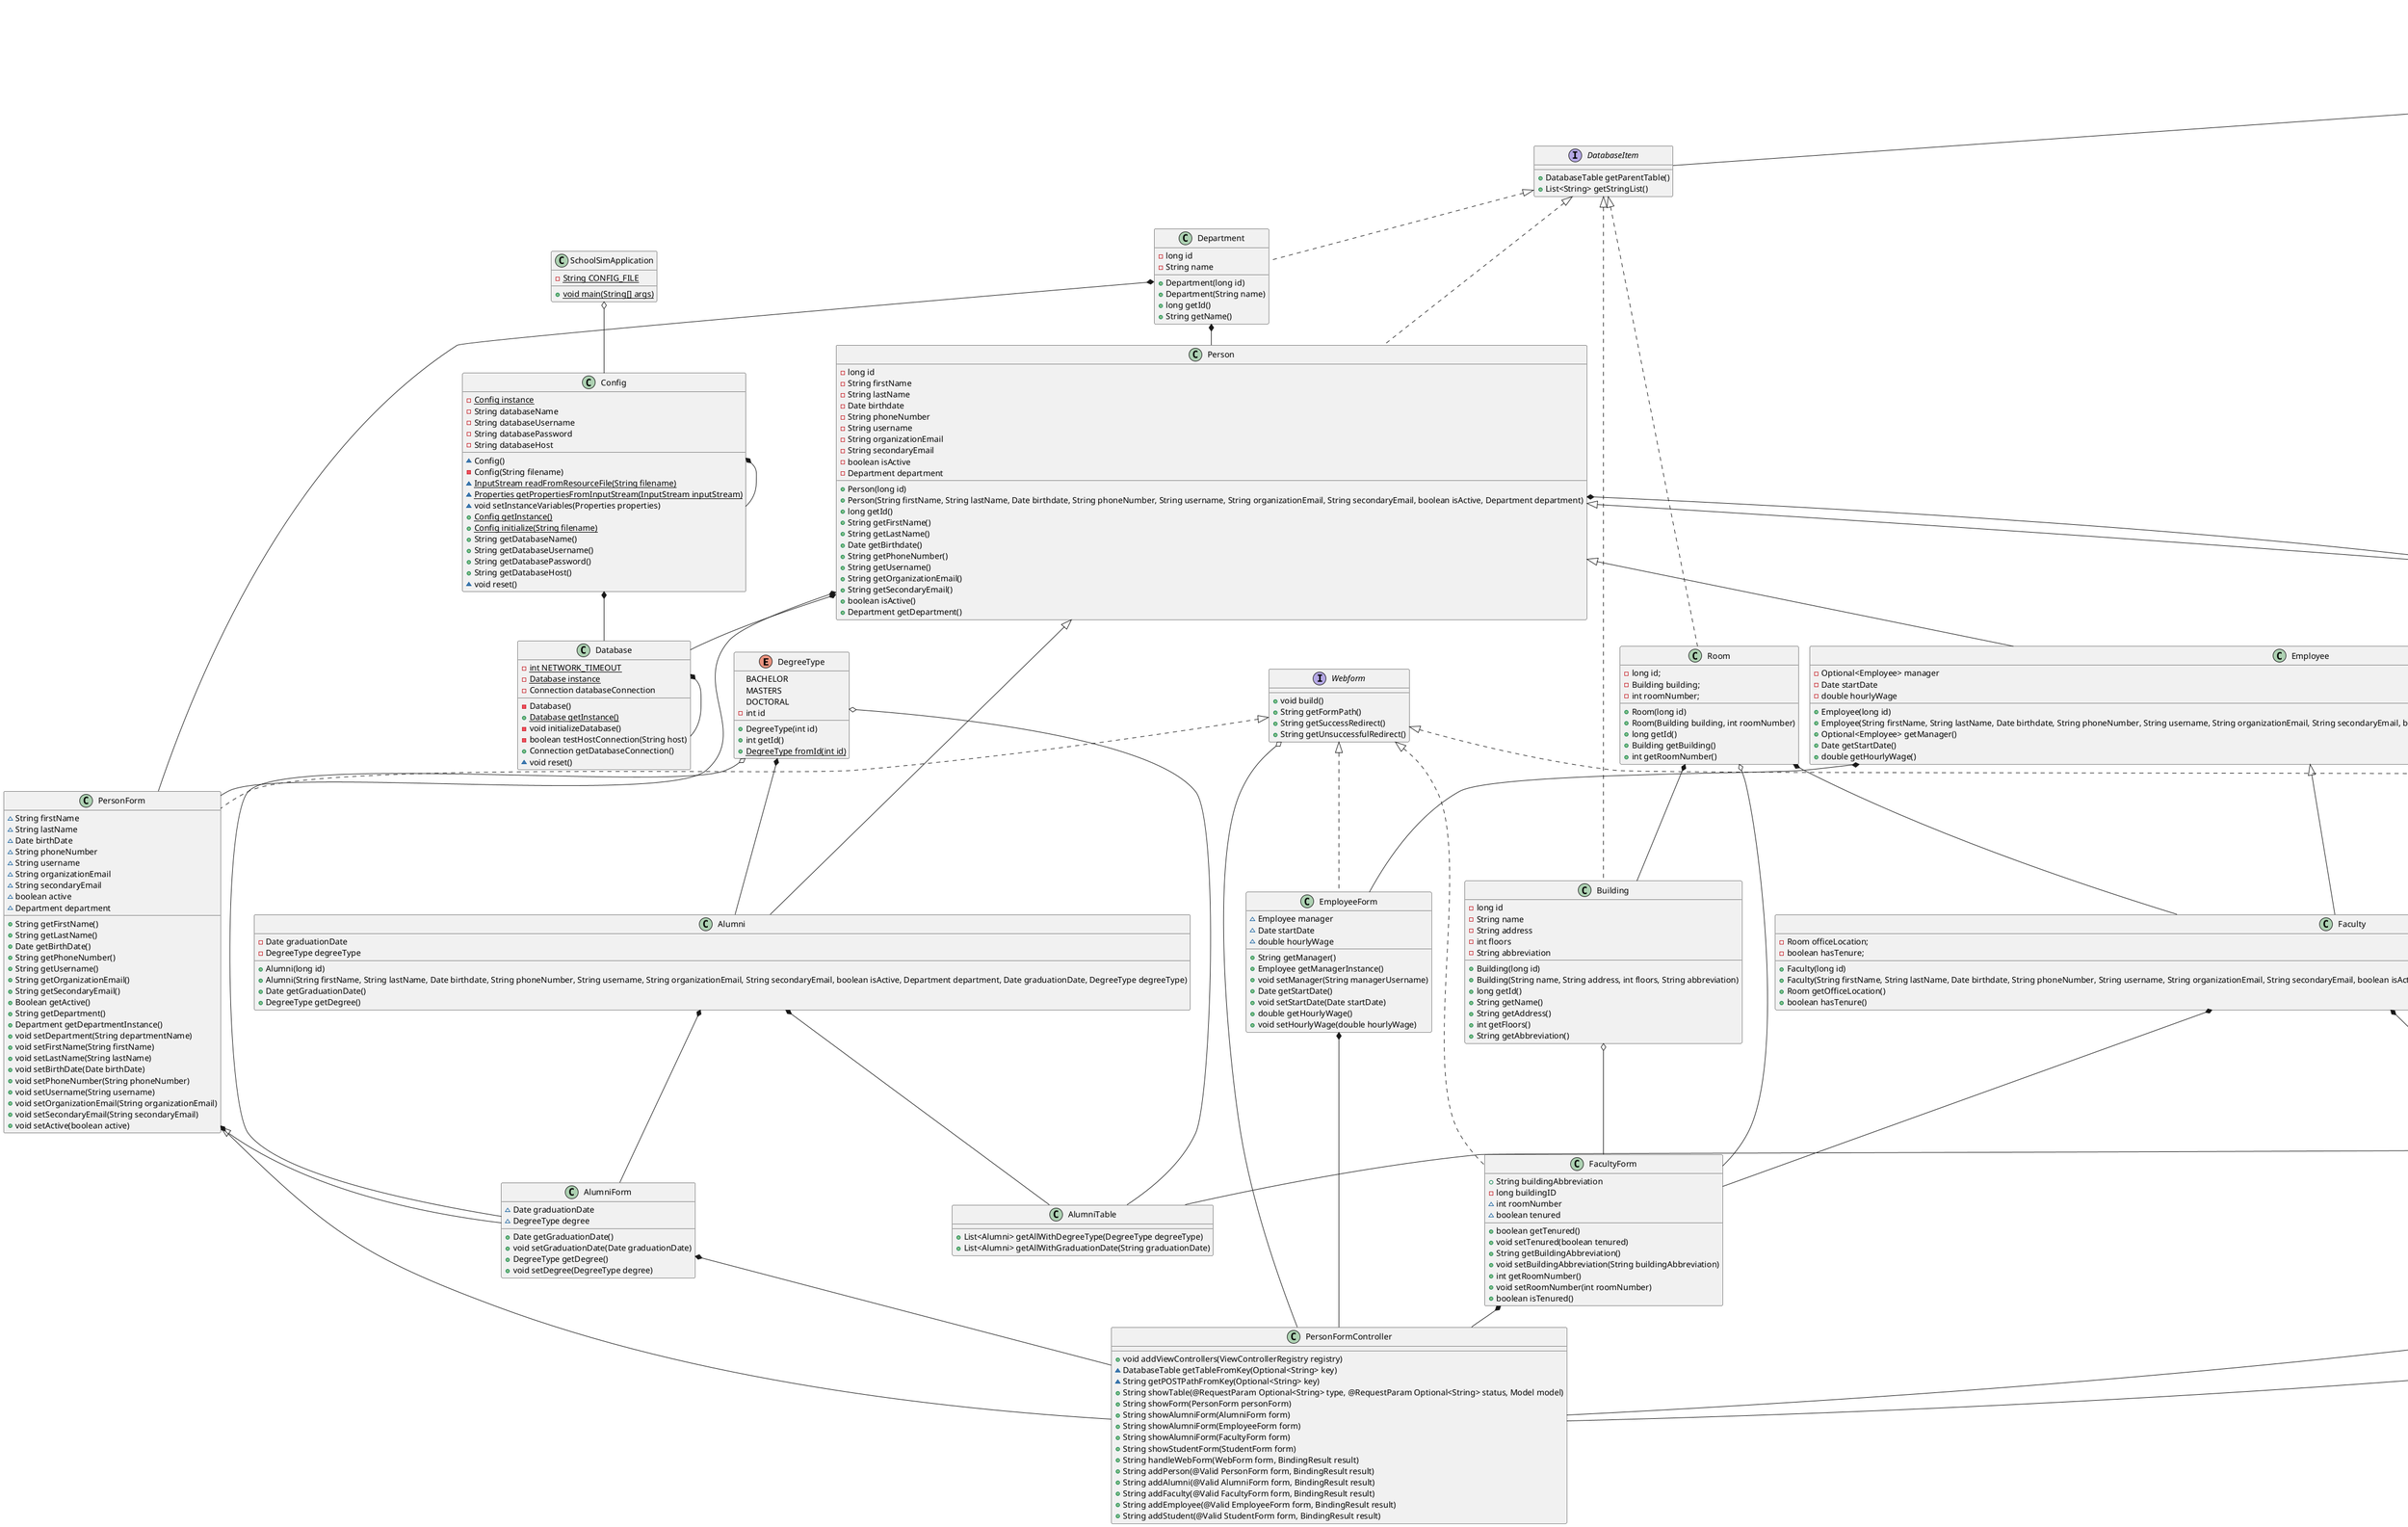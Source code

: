 @startuml
!pragma layout smetana
'https://plantuml.com/class-diagram

enum DegreeType {
BACHELOR
MASTERS
DOCTORAL
-int id
+DegreeType(int id)
+int getId()
+{static}DegreeType fromId(int id)
}
DegreeType *-- Alumni

enum Grade {
FRESHMAN
SOPHOMORE
JUNIOR
SENIOR
GRADUATE
DOCTORAL
-int id
+Grade(int id)
+int getId()
+{static}Grade fromId(int id)
}
Grade *-- Student

interface DatabaseItem {
+DatabaseTable getParentTable()
+List<String> getStringList()
}

interface DatabaseTable {
    +{static}int PAGE_SIZE
    +String getTableName()
    +long getCountTableRows()
    +List<String> getColumnNames()
}

interface Webform {
+void build()
+String getFormPath()
+String getSuccessRedirect()
+String getUnsuccessfulRedirect()
}

class Alumni extends Person {
    -Date graduationDate
    -DegreeType degreeType

    +Alumni(long id)
    +Alumni(String firstName, String lastName, Date birthdate, String phoneNumber, String username, String organizationEmail, String secondaryEmail, boolean isActive, Department department, Date graduationDate, DegreeType degreeType)
    +Date getGraduationDate()
    +DegreeType getDegree()
}

class Building implements DatabaseItem {
    -long id
    -String name
    -String address
    -int floors
    -String abbreviation

    +Building(long id)
    +Building(String name, String address, int floors, String abbreviation)
    +long getId()
    +String getName()
    +String getAddress()
    +int getFloors()
    +String getAbbreviation()
}

class Department implements DatabaseItem {
    -long id
    -String name

    +Department(long id)
    +Department(String name)
    +long getId()
    +String getName()
}
Department *-- Person

class Employee extends Person {
    -Optional<Employee> manager
    -Date startDate
    -double hourlyWage

    +Employee(long id)
    +Employee(String firstName, String lastName, Date birthdate, String phoneNumber, String username, String organizationEmail, String secondaryEmail, boolean isActive, Department department, Date startDate, double hourlyWage, Employee manager)
    +Optional<Employee> getManager()
    +Date getStartDate()
    +double getHourlyWage()
}

class Faculty extends Employee {
    -Room officeLocation;
    -boolean hasTenure;

    +Faculty(long id)
    +Faculty(String firstName, String lastName, Date birthdate, String phoneNumber, String username, String organizationEmail, String secondaryEmail, boolean isActive, Department department, Date startDate, double hourlyWage, Employee manager, Room officeLocation, boolean hasTenure)
    +Room getOfficeLocation()
    +boolean hasTenure()
}

class Person implements DatabaseItem {
    - long id
    - String firstName
    - String lastName
    - Date birthdate
    - String phoneNumber
    - String username
    - String organizationEmail
    - String secondaryEmail
    - boolean isActive
    - Department department

    +Person(long id)
    +Person(String firstName, String lastName, Date birthdate, String phoneNumber, String username, String organizationEmail, String secondaryEmail, boolean isActive, Department department)
    +long getId()
    +String getFirstName()
    +String getLastName()
    +Date getBirthdate()
    +String getPhoneNumber()
    +String getUsername()
    +String getOrganizationEmail()
    +String getSecondaryEmail()
    +boolean isActive()
    +Department getDepartment()
}
Person *-- Database

class Room implements DatabaseItem {
     -long id;
     -Building building;
     -int roomNumber;

     +Room(long id)
     +Room(Building building, int roomNumber)
     +long getId()
     +Building getBuilding()
     +int getRoomNumber()
}
Room *-- Faculty
Room *-- Building

class Student extends Person {
    -String major;
    -Grade grade;

    +Student(long id)
    +Student(String firstName, String lastName, Date birthdate, String phoneNumber, String username, String organizationEmail, String secondaryEmail, boolean isActive, Department department, String major, Grade grade)
    +String getMajor()
    +Grade getGrade()
}

class Config {
    -{static} Config instance
    -String databaseName
    -String databaseUsername
    -String databasePassword
    -String databaseHost

    ~Config()
    -Config(String filename)
    ~{static}InputStream readFromResourceFile(String filename)
    ~{static}Properties getPropertiesFromInputStream(InputStream inputStream)
    ~void setInstanceVariables(Properties properties)
    +{static}Config getInstance()
    +{static}Config initialize(String filename)
    +String getDatabaseName()
    +String getDatabaseUsername()
    +String getDatabasePassword()
    +String getDatabaseHost()
    ~void reset()
}
Config *-- Config
Config *-- Database

class Database {
 -{static} int NETWORK_TIMEOUT
 -{static} Database instance
 -Connection databaseConnection

 -Database()
 +{static} Database getInstance()
 -void initializeDatabase()
 -boolean testHostConnection(String host)
 +Connection getDatabaseConnection()
 ~void reset()
}
Database *-- Database


class SchoolSimApplication {
  -{static} String CONFIG_FILE

  +{static} void main(String[] args)
}
SchoolSimApplication o-- Config

abstract class AbstractTable implements DatabaseTable {
    #List<DatabaseItem> getPagedResultSet(int pageNumber, Function<? super Long, ? extends DatabaseItem> idConstructor)
    #{static} void deleteWithId(long id, String tableName)
    +{abstract} void deleteFromDatabase(long id)
}

class AlumniTable extends AbstractTable {
    +List<Alumni> getAllWithDegreeType(DegreeType degreeType)
    +List<Alumni> getAllWithGraduationDate(String graduationDate)
}
Alumni *-- AlumniTable
DegreeType o-- AlumniTable

class EmployeeTable extends AbstractTable {
    +List<Employee> getAllWithStartDate(String startDate)
    +List<Employee> getAllWithHourlyWage(String hourlyWage)
    +List<Employee> getAllWithMangerID(String managerID)
}
Employee *-- EmployeeTable

class FacultyTable extends AbstractTable {
    +List<Faculty> getAllByOfficeLocation(String officeLocation)
    +List<Faculty> getAllWithTenure()
    +List<Faculty> getAllWithNoTenure()
}
Faculty *-- FacultyTable

class PersonTable extends AbstractTable {
    +List<Person> getAllWithFirstName(String firstName)
    +List<Person> getAllWithLastName(String lastName)
    +List<Person> getAllWithPhoneNumber(String phoneNumber)
    +Optional<Person> getByUsername(String username)
    +Optional<Person> getByOrganizationEmail(String organizationEmail)
    +Optional<Person> getBySecondaryEmail(String secondaryEmail)
    +List<Person> getActivePeople()
    +List<Person> getInactivePeople()
    +List<DatabaseItem> getAllPaged(int pageNumber)
}
Person *-- PersonTable

class StudentTable extends AbstractTable {
    +List<Student> getAllWithMajor(String major)
    +List<Student> getAllInGrade(Grade grade)
}
Grade o-- StudentTable
Student *-- StudentTable

class DashboardController {
    +String renderDashboard(Model model)
}
TableVisualizer *-- DashboardController
DatabaseTable o-- DashboardController

class OrganizationFormController {
    +void addViewControllers(ViewControllerRegistry registry)
    ~DatabaseTable getTableFromKey(Optional<String> key)
    +String form(@RequestParam Optional<String> type, Model model)
}
TableVisualizer *-- OrganizationFormController

class PersonFormController {
    +void addViewControllers(ViewControllerRegistry registry)
    ~DatabaseTable getTableFromKey(Optional<String> key)
    ~String getPOSTPathFromKey(Optional<String> key)
    +String showTable(@RequestParam Optional<String> type, @RequestParam Optional<String> status, Model model)
    +String showForm(PersonForm personForm)
    +String showAlumniForm(AlumniForm form)
    +String showAlumniForm(EmployeeForm form)
    +String showAlumniForm(FacultyForm form)
    +String showStudentForm(StudentForm form)
    +String handleWebForm(WebForm form, BindingResult result)
    +String addPerson(@Valid PersonForm form, BindingResult result)
    +String addAlumni(@Valid AlumniForm form, BindingResult result)
    +String addFaculty(@Valid FacultyForm form, BindingResult result)
    +String addEmployee(@Valid EmployeeForm form, BindingResult result)
    +String addStudent(@Valid StudentForm form, BindingResult result)
}
TableVisualizer *-- PersonFormController
PersonForm *-- PersonFormController
AlumniForm *-- PersonFormController
EmployeeForm *-- PersonFormController
FacultyForm *-- PersonFormController
StudentForm *-- PersonFormController
Webform o-- PersonFormController


class PlacesFormController {
    +void addViewControllers(ViewControllerRegistry registry)
    ~DatabaseTable getTableFromKey(Optional<String> key)
    +String form(@RequestParam Optional<String> type, Model model)
}

class AlumniForm extends PersonForm {
    ~Date graduationDate
    ~DegreeType degree

    +Date getGraduationDate()
    +void setGraduationDate(Date graduationDate)
    +DegreeType getDegree()
    +void setDegree(DegreeType degree)
}
Alumni *-- AlumniForm
DegreeType o-- AlumniForm

class EmployeeForm implements Webform {
    ~Employee manager
    ~Date startDate
    ~double hourlyWage

    +String getManager()
    +Employee getManagerInstance()
    +void setManager(String managerUsername)
    +Date getStartDate()
    +void setStartDate(Date startDate)
    +double getHourlyWage()
    +void setHourlyWage(double hourlyWage)

}
Employee *-- EmployeeForm

class FacultyForm implements Webform {
    +String buildingAbbreviation
    -long buildingID
    ~int roomNumber
    ~boolean tenured

    +boolean getTenured()
    +void setTenured(boolean tenured)
    +String getBuildingAbbreviation()
    +void setBuildingAbbreviation(String buildingAbbreviation)
    +int getRoomNumber()
    +void setRoomNumber(int roomNumber)
    +boolean isTenured()
}
Faculty *-- FacultyForm
Room o-- FacultyForm
Building o-- FacultyForm

class PersonForm implements Webform {
    ~String firstName
    ~String lastName
    ~Date birthDate
    ~String phoneNumber
    ~String username
    ~String organizationEmail
    ~String secondaryEmail
    ~boolean active
    ~Department department

    +String getFirstName()
    +String getLastName()
    +Date getBirthDate()
    +String getPhoneNumber()
    +String getUsername()
    +String getOrganizationEmail()
    +String getSecondaryEmail()
    +Boolean getActive()
    +String getDepartment()
    +Department getDepartmentInstance()
    +void setDepartment(String departmentName)
    +void setFirstName(String firstName)
    +void setLastName(String lastName)
    +void setBirthDate(Date birthDate)
    +void setPhoneNumber(String phoneNumber)
    +void setUsername(String username)
    +void setOrganizationEmail(String organizationEmail)
    +void setSecondaryEmail(String secondaryEmail)
    +void setActive(boolean active)
}
Person *-- PersonForm
Department *-- PersonForm

class StudentForm implements Webform {
    ~String major
    ~Grade grade

    +String getMajor()
    +void setMajor(String major)
    +Grade getGrade()
    +void setGrade(Grade grade)
}
Student *-- StudentForm
Grade *-- StudentForm

class TableVisualizer {
    +{static} String generateTableStatbox(DatabaseTable table)
    +{static} String generateTableView(DatabaseTable table, List<DatabaseItem> items)
    +{static} String generateErrorContent(String message)
    -{static} StringBuilder rowWrap(boolean isHeader, List<String> items)
    -{static} String getOpenTag(boolean isHeader)
    -{static} String getCloseTag(String openTag)
    -{static} void addRowItem(StringBuilder tableRow, String tag, String item)
}
TableVisualizer o-- DatabaseItem
TableVisualizer o-- DatabaseTable

@enduml